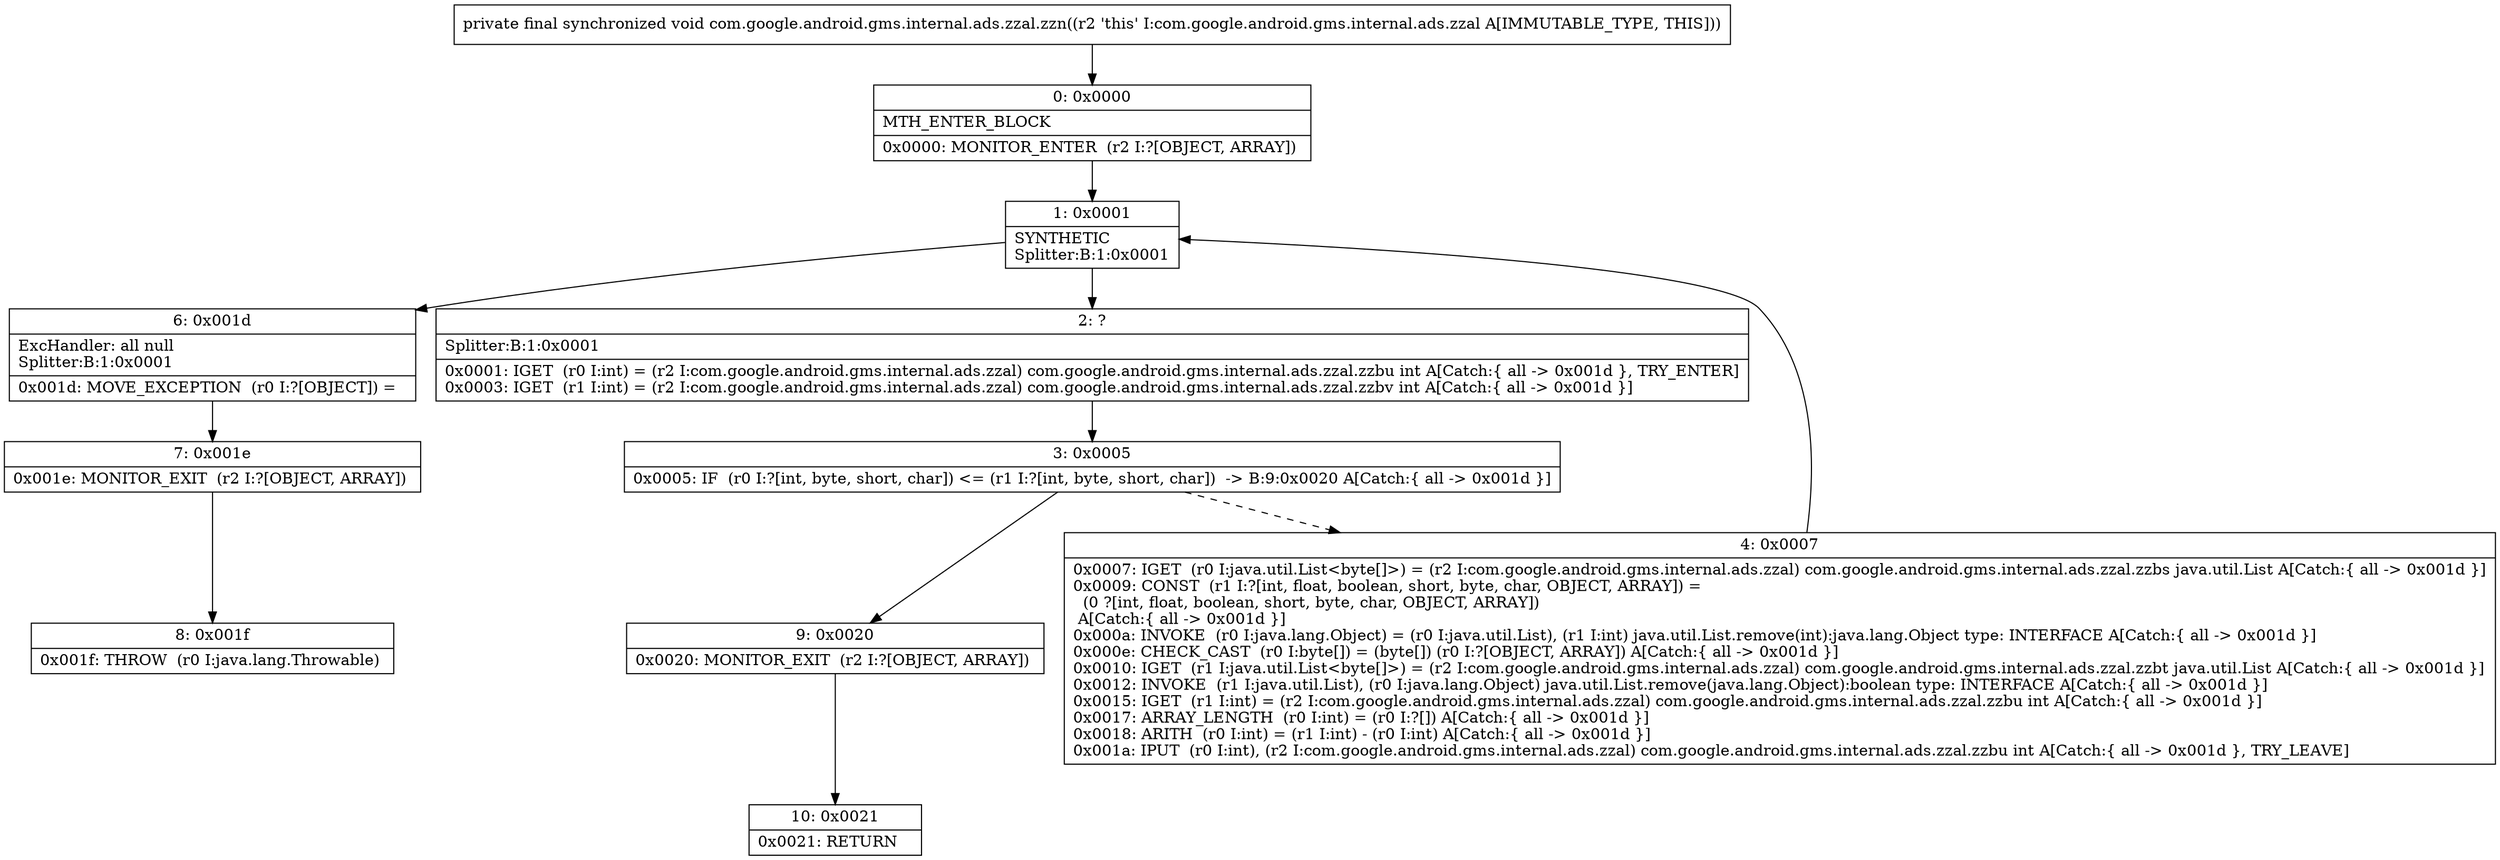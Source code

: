 digraph "CFG forcom.google.android.gms.internal.ads.zzal.zzn()V" {
Node_0 [shape=record,label="{0\:\ 0x0000|MTH_ENTER_BLOCK\l|0x0000: MONITOR_ENTER  (r2 I:?[OBJECT, ARRAY]) \l}"];
Node_1 [shape=record,label="{1\:\ 0x0001|SYNTHETIC\lSplitter:B:1:0x0001\l}"];
Node_2 [shape=record,label="{2\:\ ?|Splitter:B:1:0x0001\l|0x0001: IGET  (r0 I:int) = (r2 I:com.google.android.gms.internal.ads.zzal) com.google.android.gms.internal.ads.zzal.zzbu int A[Catch:\{ all \-\> 0x001d \}, TRY_ENTER]\l0x0003: IGET  (r1 I:int) = (r2 I:com.google.android.gms.internal.ads.zzal) com.google.android.gms.internal.ads.zzal.zzbv int A[Catch:\{ all \-\> 0x001d \}]\l}"];
Node_3 [shape=record,label="{3\:\ 0x0005|0x0005: IF  (r0 I:?[int, byte, short, char]) \<= (r1 I:?[int, byte, short, char])  \-\> B:9:0x0020 A[Catch:\{ all \-\> 0x001d \}]\l}"];
Node_4 [shape=record,label="{4\:\ 0x0007|0x0007: IGET  (r0 I:java.util.List\<byte[]\>) = (r2 I:com.google.android.gms.internal.ads.zzal) com.google.android.gms.internal.ads.zzal.zzbs java.util.List A[Catch:\{ all \-\> 0x001d \}]\l0x0009: CONST  (r1 I:?[int, float, boolean, short, byte, char, OBJECT, ARRAY]) = \l  (0 ?[int, float, boolean, short, byte, char, OBJECT, ARRAY])\l A[Catch:\{ all \-\> 0x001d \}]\l0x000a: INVOKE  (r0 I:java.lang.Object) = (r0 I:java.util.List), (r1 I:int) java.util.List.remove(int):java.lang.Object type: INTERFACE A[Catch:\{ all \-\> 0x001d \}]\l0x000e: CHECK_CAST  (r0 I:byte[]) = (byte[]) (r0 I:?[OBJECT, ARRAY]) A[Catch:\{ all \-\> 0x001d \}]\l0x0010: IGET  (r1 I:java.util.List\<byte[]\>) = (r2 I:com.google.android.gms.internal.ads.zzal) com.google.android.gms.internal.ads.zzal.zzbt java.util.List A[Catch:\{ all \-\> 0x001d \}]\l0x0012: INVOKE  (r1 I:java.util.List), (r0 I:java.lang.Object) java.util.List.remove(java.lang.Object):boolean type: INTERFACE A[Catch:\{ all \-\> 0x001d \}]\l0x0015: IGET  (r1 I:int) = (r2 I:com.google.android.gms.internal.ads.zzal) com.google.android.gms.internal.ads.zzal.zzbu int A[Catch:\{ all \-\> 0x001d \}]\l0x0017: ARRAY_LENGTH  (r0 I:int) = (r0 I:?[]) A[Catch:\{ all \-\> 0x001d \}]\l0x0018: ARITH  (r0 I:int) = (r1 I:int) \- (r0 I:int) A[Catch:\{ all \-\> 0x001d \}]\l0x001a: IPUT  (r0 I:int), (r2 I:com.google.android.gms.internal.ads.zzal) com.google.android.gms.internal.ads.zzal.zzbu int A[Catch:\{ all \-\> 0x001d \}, TRY_LEAVE]\l}"];
Node_6 [shape=record,label="{6\:\ 0x001d|ExcHandler: all null\lSplitter:B:1:0x0001\l|0x001d: MOVE_EXCEPTION  (r0 I:?[OBJECT]) =  \l}"];
Node_7 [shape=record,label="{7\:\ 0x001e|0x001e: MONITOR_EXIT  (r2 I:?[OBJECT, ARRAY]) \l}"];
Node_8 [shape=record,label="{8\:\ 0x001f|0x001f: THROW  (r0 I:java.lang.Throwable) \l}"];
Node_9 [shape=record,label="{9\:\ 0x0020|0x0020: MONITOR_EXIT  (r2 I:?[OBJECT, ARRAY]) \l}"];
Node_10 [shape=record,label="{10\:\ 0x0021|0x0021: RETURN   \l}"];
MethodNode[shape=record,label="{private final synchronized void com.google.android.gms.internal.ads.zzal.zzn((r2 'this' I:com.google.android.gms.internal.ads.zzal A[IMMUTABLE_TYPE, THIS])) }"];
MethodNode -> Node_0;
Node_0 -> Node_1;
Node_1 -> Node_2;
Node_1 -> Node_6;
Node_2 -> Node_3;
Node_3 -> Node_4[style=dashed];
Node_3 -> Node_9;
Node_4 -> Node_1;
Node_6 -> Node_7;
Node_7 -> Node_8;
Node_9 -> Node_10;
}

